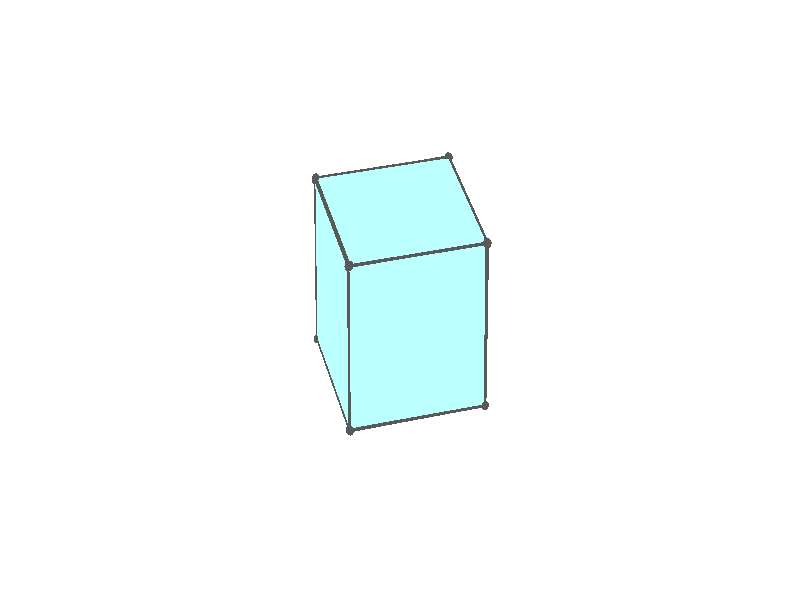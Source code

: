 #version 3.7;
global_settings{assumed_gamma 1.0}
camera{perspective location <18.750000000000000000000000, 10.825317547305481014063844, 12.499999999999996447286321> right <0.133333333333333331482962, -0.230940107675850353485814, -0.000000000000000000000000> up <-0.064951905283832905846353, -0.037499999999999998612221, 0.129903810567665811692706> direction <0.750000000000000111022302, 0.433012701892219298294151, 0.499999999999999944488849> sky <-0.433012701892219298294151, -0.249999999999999944488849, 0.866025403784438707610605> look_at <18.000000000000000000000000, 10.392304845413262270881205, 11.999999999999996447286321>}
light_source{<18.750000000000000000000000, 10.825317547305481014063844, 12.499999999999996447286321> rgb<1.0,1.0,1.0>}
background{rgb<1,1,1>}
union{union{object{union{sphere{<0.000000000000000049995996, 0.816496580927725923437777, -0.521503908539604155158997>,0.029999999999999998889777}sphere{<-0.816496580927725923437777, 0.000000000000000099991992, -0.521503908539604155158997>,0.029999999999999998889777}sphere{<-0.000000000000000149987989, -0.816496580927725923437777, -0.521503908539604155158997>,0.029999999999999998889777}sphere{<0.816496580927725923437777, -0.000000000000000199983985, -0.521503908539604155158997>,0.029999999999999998889777}} pigment{rgb<0.1,0.1,0.1>}}object{union{cylinder{<0.000000000000000049995996, 0.816496580927725923437777, -0.521503908539604155158997>,<-0.816496580927725923437777, 0.000000000000000099991992, -0.521503908539604155158997>,0.010000000000000000208167}cylinder{<-0.816496580927725923437777, 0.000000000000000099991992, -0.521503908539604155158997>,<-0.000000000000000149987989, -0.816496580927725923437777, -0.521503908539604155158997>,0.010000000000000000208167}cylinder{<-0.000000000000000149987989, -0.816496580927725923437777, -0.521503908539604155158997>,<0.816496580927725923437777, -0.000000000000000199983985, -0.521503908539604155158997>,0.010000000000000000208167}cylinder{<0.816496580927725923437777, -0.000000000000000199983985, -0.521503908539604155158997>,<0.000000000000000049995996, 0.816496580927725923437777, -0.521503908539604155158997>,0.010000000000000000208167}} pigment{rgb<0.1,0.1,0.1>}}object{polygon{4.000000000000000000000000,<0.000000000000000049995996, 0.816496580927725923437777, -0.521503908539604155158997>,<-0.816496580927725923437777, 0.000000000000000099991992, -0.521503908539604155158997>,<-0.000000000000000149987989, -0.816496580927725923437777, -0.521503908539604155158997>,<0.816496580927725923437777, -0.000000000000000199983985, -0.521503908539604155158997>} pigment{rgbft<0.5,1.0,1.0,0.1,0.1>}}}union{object{union{sphere{<-0.000000000000000055511151, 0.816496580927725701393172, -0.521503908539604155158997>,0.029999999999999998889777}sphere{<-0.816496580927725701393172, 0.000000000000000138777878, -0.521503908539604266181300>,0.029999999999999998889777}sphere{<-0.820714430577180298342910, 0.004217849649454513683011, 0.633181222923515640843561>,0.029999999999999998889777}sphere{<-0.004217849649454596949738, 0.820714430577180187320607, 0.633181222923515862888166>,0.029999999999999998889777}} pigment{rgb<0.1,0.1,0.1>}}object{union{cylinder{<-0.000000000000000055511151, 0.816496580927725701393172, -0.521503908539604155158997>,<-0.816496580927725701393172, 0.000000000000000138777878, -0.521503908539604266181300>,0.010000000000000000208167}cylinder{<-0.816496580927725701393172, 0.000000000000000138777878, -0.521503908539604266181300>,<-0.820714430577180298342910, 0.004217849649454513683011, 0.633181222923515640843561>,0.010000000000000000208167}cylinder{<-0.820714430577180298342910, 0.004217849649454513683011, 0.633181222923515640843561>,<-0.004217849649454596949738, 0.820714430577180187320607, 0.633181222923515862888166>,0.010000000000000000208167}cylinder{<-0.004217849649454596949738, 0.820714430577180187320607, 0.633181222923515862888166>,<-0.000000000000000055511151, 0.816496580927725701393172, -0.521503908539604155158997>,0.010000000000000000208167}} pigment{rgb<0.1,0.1,0.1>}}object{polygon{4.000000000000000000000000,<-0.000000000000000055511151, 0.816496580927725701393172, -0.521503908539604155158997>,<-0.816496580927725701393172, 0.000000000000000138777878, -0.521503908539604266181300>,<-0.820714430577180298342910, 0.004217849649454513683011, 0.633181222923515640843561>,<-0.004217849649454596949738, 0.820714430577180187320607, 0.633181222923515862888166>} pigment{rgbft<0.5,1.0,1.0,0.1,0.1>}}}union{object{union{sphere{<0.812235154229497657851766, 0.004261426698227988030254, 0.645110944102355254869963>,0.029999999999999998889777}sphere{<-0.004261426698227877007952, -0.812235154229497657851766, 0.645110944102355476914568>,0.029999999999999998889777}sphere{<-0.820714430577180298342910, 0.004217849649454430416284, 0.633181222923515862888166>,0.029999999999999998889777}sphere{<-0.004217849649454707972041, 0.820714430577180298342910, 0.633181222923515862888166>,0.029999999999999998889777}} pigment{rgb<0.1,0.1,0.1>}}object{union{cylinder{<0.812235154229497657851766, 0.004261426698227988030254, 0.645110944102355254869963>,<-0.004261426698227877007952, -0.812235154229497657851766, 0.645110944102355476914568>,0.010000000000000000208167}cylinder{<-0.004261426698227877007952, -0.812235154229497657851766, 0.645110944102355476914568>,<-0.820714430577180298342910, 0.004217849649454430416284, 0.633181222923515862888166>,0.010000000000000000208167}cylinder{<-0.820714430577180298342910, 0.004217849649454430416284, 0.633181222923515862888166>,<-0.004217849649454707972041, 0.820714430577180298342910, 0.633181222923515862888166>,0.010000000000000000208167}cylinder{<-0.004217849649454707972041, 0.820714430577180298342910, 0.633181222923515862888166>,<0.812235154229497657851766, 0.004261426698227988030254, 0.645110944102355254869963>,0.010000000000000000208167}} pigment{rgb<0.1,0.1,0.1>}}object{polygon{4.000000000000000000000000,<0.812235154229497657851766, 0.004261426698227988030254, 0.645110944102355254869963>,<-0.004261426698227877007952, -0.812235154229497657851766, 0.645110944102355476914568>,<-0.820714430577180298342910, 0.004217849649454430416284, 0.633181222923515862888166>,<-0.004217849649454707972041, 0.820714430577180298342910, 0.633181222923515862888166>} pigment{rgbft<0.5,1.0,1.0,0.1,0.1>}}}union{object{union{sphere{<-0.820714430577180187320607, -0.004217849649454485927436, 0.633181222923515751865864>,0.029999999999999998889777}sphere{<-0.816496580927725812415474, 0.000000000000000000000000, -0.521503908539604044136695>,0.029999999999999998889777}sphere{<-0.000000000000000138777878, -0.816496580927725701393172, -0.521503908539604266181300>,0.029999999999999998889777}sphere{<-0.004217849649454458171860, -0.820714430577180409365212, 0.633181222923515640843561>,0.029999999999999998889777}} pigment{rgb<0.1,0.1,0.1>}}object{union{cylinder{<-0.820714430577180187320607, -0.004217849649454485927436, 0.633181222923515751865864>,<-0.816496580927725812415474, 0.000000000000000000000000, -0.521503908539604044136695>,0.010000000000000000208167}cylinder{<-0.816496580927725812415474, 0.000000000000000000000000, -0.521503908539604044136695>,<-0.000000000000000138777878, -0.816496580927725701393172, -0.521503908539604266181300>,0.010000000000000000208167}cylinder{<-0.000000000000000138777878, -0.816496580927725701393172, -0.521503908539604266181300>,<-0.004217849649454458171860, -0.820714430577180409365212, 0.633181222923515640843561>,0.010000000000000000208167}cylinder{<-0.004217849649454458171860, -0.820714430577180409365212, 0.633181222923515640843561>,<-0.820714430577180187320607, -0.004217849649454485927436, 0.633181222923515751865864>,0.010000000000000000208167}} pigment{rgb<0.1,0.1,0.1>}}object{polygon{4.000000000000000000000000,<-0.820714430577180187320607, -0.004217849649454485927436, 0.633181222923515751865864>,<-0.816496580927725812415474, 0.000000000000000000000000, -0.521503908539604044136695>,<-0.000000000000000138777878, -0.816496580927725701393172, -0.521503908539604266181300>,<-0.004217849649454458171860, -0.820714430577180409365212, 0.633181222923515640843561>} pigment{rgbft<0.5,1.0,1.0,0.1,0.1>}}}union{object{union{sphere{<0.816474792403338756052733, -0.008457487823296193016342, 0.639146083512935336834460>,0.029999999999999998889777}sphere{<0.820692642052792908913261, -0.004239638173841706221545, -0.515539047950183904056587>,0.029999999999999998889777}sphere{<-0.000000000000000139211559, -0.816496580927725701393172, -0.521503908539603933114392>,0.029999999999999998889777}sphere{<-0.004217849649454457304498, -0.820714430577180409365212, 0.633181222923515307776654>,0.029999999999999998889777}} pigment{rgb<0.1,0.1,0.1>}}object{union{cylinder{<0.816474792403338756052733, -0.008457487823296193016342, 0.639146083512935336834460>,<0.820692642052792908913261, -0.004239638173841706221545, -0.515539047950183904056587>,0.010000000000000000208167}cylinder{<0.820692642052792908913261, -0.004239638173841706221545, -0.515539047950183904056587>,<-0.000000000000000139211559, -0.816496580927725701393172, -0.521503908539603933114392>,0.010000000000000000208167}cylinder{<-0.000000000000000139211559, -0.816496580927725701393172, -0.521503908539603933114392>,<-0.004217849649454457304498, -0.820714430577180409365212, 0.633181222923515307776654>,0.010000000000000000208167}cylinder{<-0.004217849649454457304498, -0.820714430577180409365212, 0.633181222923515307776654>,<0.816474792403338756052733, -0.008457487823296193016342, 0.639146083512935336834460>,0.010000000000000000208167}} pigment{rgb<0.1,0.1,0.1>}}object{polygon{4.000000000000000000000000,<0.816474792403338756052733, -0.008457487823296193016342, 0.639146083512935336834460>,<0.820692642052792908913261, -0.004239638173841706221545, -0.515539047950183904056587>,<-0.000000000000000139211559, -0.816496580927725701393172, -0.521503908539603933114392>,<-0.004217849649454457304498, -0.820714430577180409365212, 0.633181222923515307776654>} pigment{rgbft<0.5,1.0,1.0,0.1,0.1>}}}union{object{union{sphere{<0.816474792403338534008128, -0.008457487823296191281619, 0.639146083512935114789855>,0.029999999999999998889777}sphere{<0.820692642052792686868656, -0.004239638173841707088907, -0.515539047950183682011982>,0.029999999999999998889777}sphere{<0.012675112362880403341081, 0.820648839894148274254349, -0.515477421519078382594614>,0.029999999999999998889777}sphere{<0.008457262713426092620717, 0.816430990244693899349215, 0.639207709944040414207223>,0.029999999999999998889777}} pigment{rgb<0.1,0.1,0.1>}}object{union{cylinder{<0.816474792403338534008128, -0.008457487823296191281619, 0.639146083512935114789855>,<0.820692642052792686868656, -0.004239638173841707088907, -0.515539047950183682011982>,0.010000000000000000208167}cylinder{<0.820692642052792686868656, -0.004239638173841707088907, -0.515539047950183682011982>,<0.012675112362880403341081, 0.820648839894148274254349, -0.515477421519078382594614>,0.010000000000000000208167}cylinder{<0.012675112362880403341081, 0.820648839894148274254349, -0.515477421519078382594614>,<0.008457262713426092620717, 0.816430990244693899349215, 0.639207709944040414207223>,0.010000000000000000208167}cylinder{<0.008457262713426092620717, 0.816430990244693899349215, 0.639207709944040414207223>,<0.816474792403338534008128, -0.008457487823296191281619, 0.639146083512935114789855>,0.010000000000000000208167}} pigment{rgb<0.1,0.1,0.1>}}object{polygon{4.000000000000000000000000,<0.816474792403338534008128, -0.008457487823296191281619, 0.639146083512935114789855>,<0.820692642052792686868656, -0.004239638173841707088907, -0.515539047950183682011982>,<0.012675112362880403341081, 0.820648839894148274254349, -0.515477421519078382594614>,<0.008457262713426092620717, 0.816430990244693899349215, 0.639207709944040414207223>} pigment{rgbft<0.5,1.0,1.0,0.1,0.1>}}}}
